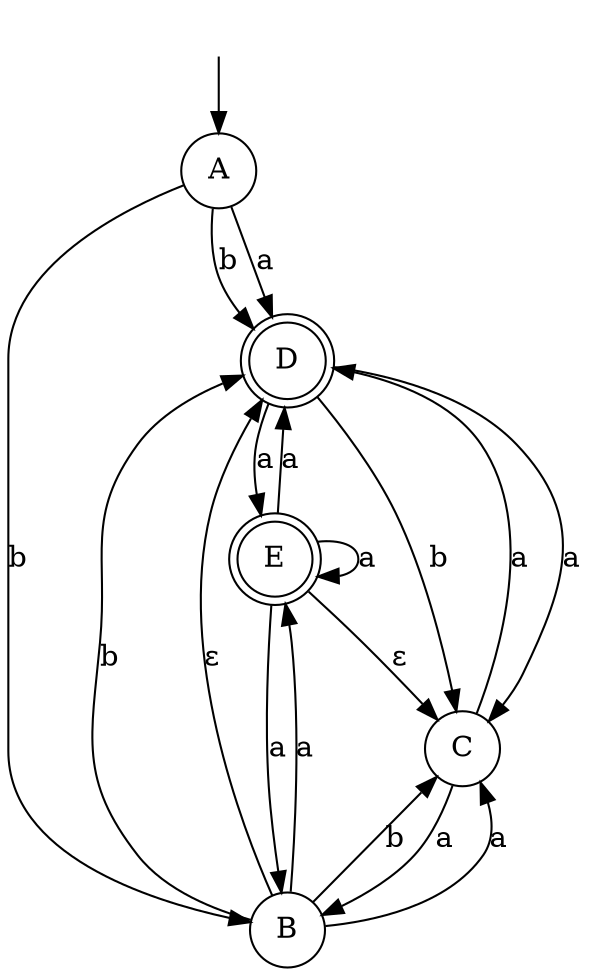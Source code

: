 digraph{ { node[style = invis, shape = none, label = " ", width = 0, height = 0] SSS } node [shape = doublecircle]; D  E ;  node [shape = circle]; SSS-> A A -> D [ label = "a" ]; A -> B [ label = "b" ]; A -> D [ label = "b" ]; B -> C [ label = "a" ]; B -> E [ label = "a" ]; B -> C [ label = "b" ]; B -> D [ label = "b" ]; B -> D [ label = "ɛ" ]; C -> B [ label = "a" ]; C -> D [ label = "a" ]; D -> C [ label = "a" ]; D -> E [ label = "a" ]; D -> C [ label = "b" ]; E -> B [ label = "a" ]; E -> D [ label = "a" ]; E -> E [ label = "a" ]; E -> C [ label = "ɛ" ]; }